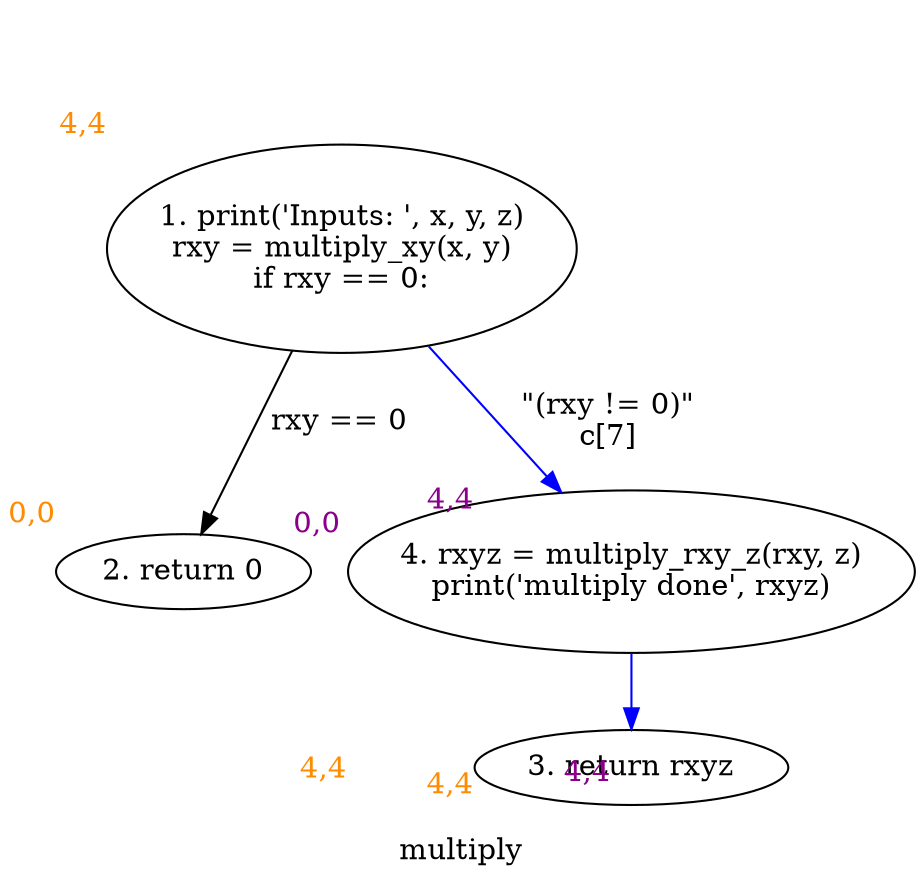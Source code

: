 digraph clustermultiply {
	graph [bb="0,0,403.71,358.55",
		label=multiply,
		lheight=0.22,
		lp="201.85,11.875",
		lwidth=0.61,
		xlabel=<<br></br><br></br><br></br><font color='darkorange'>-1,-1</font>>
	];
	node [label="\N",
		xlabel=<<br></br><br></br><br></br><font color='darkorange'>-1,-1</font>>
	];
	1	[height=1.3946,
		label="1. print('Inputs: ', x, y, z)
rxy = multiply_xy(x, y)
if rxy == 0:",
		pos="119.78,292.59",
		width=2.8481,
		xlabel=<<br></br><br></br><br></br><font color='darkorange'>4,4</font>>,
		xlp="8.625,350.67"];
	2	[height=0.5,
		label="2. return 0
",
		pos="83.782,135.82",
		width=1.3491,
		xlabel=<<br></br><br></br><br></br><font color='darkorange'>0,0</font>>,
		xlp="26.588,161.69"];
	1 -> 2	[label="rxy == 0",
		label_bgcolor=white,
		lp="129.16,208.63",
		pos="e,87.789,154.05 108.39,242.62 102.45,217.06 95.386,186.71 90.355,165.08",
		xlabel=<<font color='darkmagenta' style='background-color:white;'><br/><br/>     0,0  <br/><br/></font>>,
		xlp="76.256,205.85"];
	4	[height=1.0852,
		label="4. rxyz = multiply_rxy_z(rxy, z)
print('multiply done', rxyz)",
		pos="276.78,135.82",
		width=3.5257,
		xlabel=<<br></br><br></br><br></br><font color='darkorange'>4,4</font>>,
		xlp="141.23,182.76"];
	1 -> 4	[color=blue,
		label="\"(rxy != 0)\"\nc[7]",
		label_bgcolor=white,
		lp="249.78,208.63",
		pos="e,239.47,173.6 164.77,247.24 185.65,226.66 210.42,202.24 231.35,181.6",
		xlabel=<<font color='darkmagenta' style='background-color:white;'><br/><br/>     4,4  <br/><br/></font>>,
		xlp="180.31,218.36"];
	3	[height=0.5,
		label="3. return rxyz
",
		pos="276.78,41.75",
		width=1.6679,
		xlabel=<<br></br><br></br><br></br><font color='darkorange'>4,4</font>>,
		xlp="208.11,67.625"];
	4 -> 3	[color=blue,
		label_bgcolor=white,
		pos="e,276.78,60.067 276.78,96.306 276.78,87.929 276.78,79.211 276.78,71.301",
		xlabel=<<font color='darkmagenta' style='background-color:white;'><br/><br/>     4,4  <br/><br/></font>>,
		xlp="255.03,86.016"];
}

